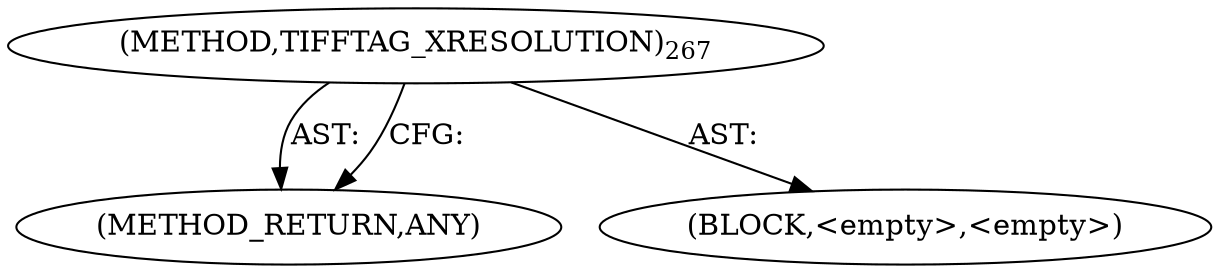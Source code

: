 digraph "TIFFTAG_XRESOLUTION" {  
"100209" [label = <(METHOD,TIFFTAG_XRESOLUTION)<SUB>267</SUB>> ]
"100210" [label = <(METHOD_RETURN,ANY)> ]
"100211" [label = <(BLOCK,&lt;empty&gt;,&lt;empty&gt;)> ]
  "100209" -> "100210"  [ label = "AST: "] 
  "100209" -> "100211"  [ label = "AST: "] 
  "100209" -> "100210"  [ label = "CFG: "] 
}
